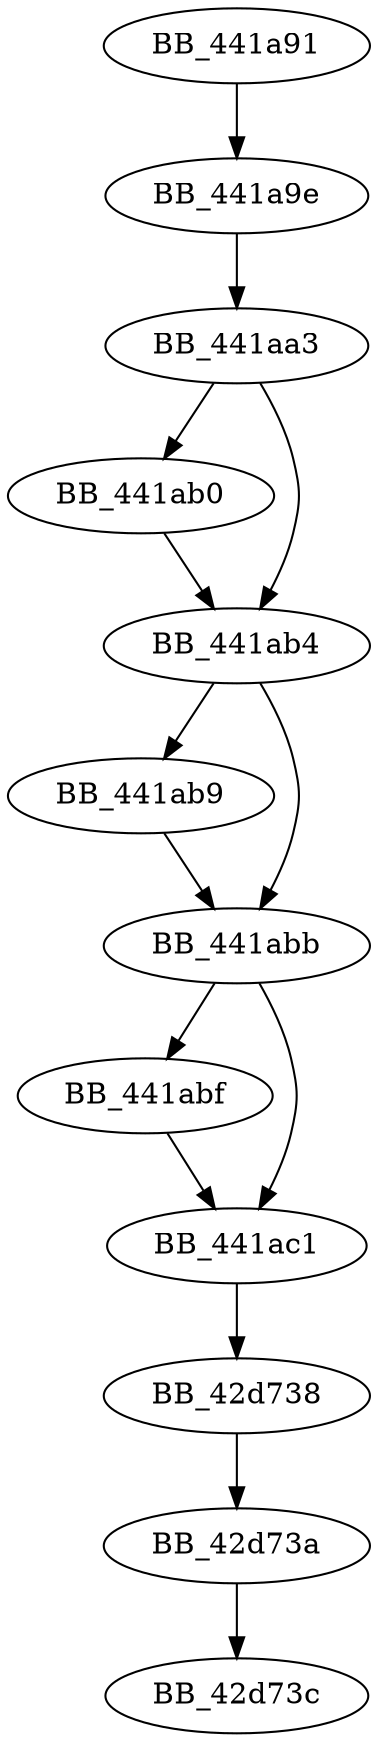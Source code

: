 DiGraph __fFEXP{
BB_42d738->BB_42d73a
BB_42d73a->BB_42d73c
BB_441a91->BB_441a9e
BB_441a9e->BB_441aa3
BB_441aa3->BB_441ab0
BB_441aa3->BB_441ab4
BB_441ab0->BB_441ab4
BB_441ab4->BB_441ab9
BB_441ab4->BB_441abb
BB_441ab9->BB_441abb
BB_441abb->BB_441abf
BB_441abb->BB_441ac1
BB_441abf->BB_441ac1
BB_441ac1->BB_42d738
}
